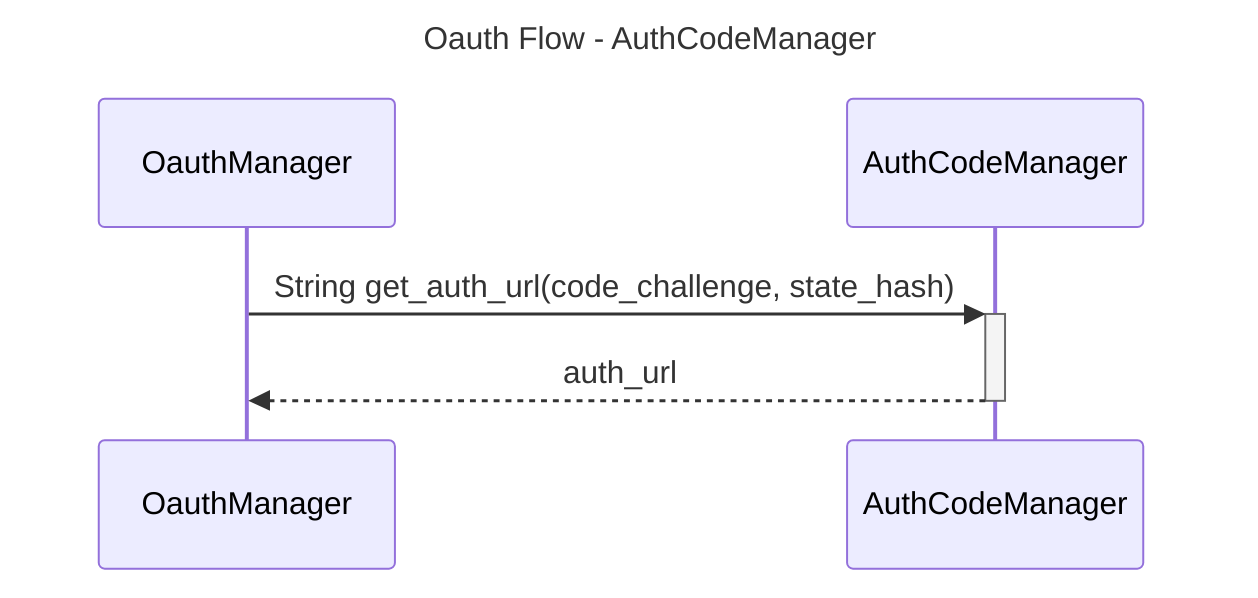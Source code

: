 ---
title: Oauth Flow - AuthCodeManager
---
sequenceDiagram
    participant OM as OauthManager
    participant ACM as AuthCodeManager

    OM ->>+ ACM: String get_auth_url(code_challenge, state_hash)
    ACM -->>- OM: auth_url